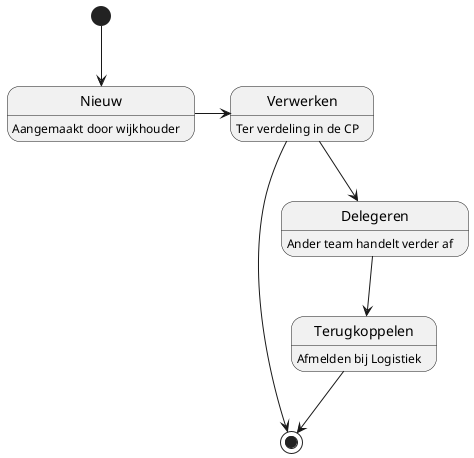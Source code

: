 @startuml

[*] --> Nieuw
Nieuw: Aangemaakt door wijkhouder

Nieuw -> Verwerken
Verwerken : Ter verdeling in de CP
Verwerken --> [*]

Verwerken --> Delegeren
Delegeren: Ander team handelt verder af

Delegeren --> Terugkoppelen
Terugkoppelen: Afmelden bij Logistiek


Terugkoppelen --> [*]

@enduml
